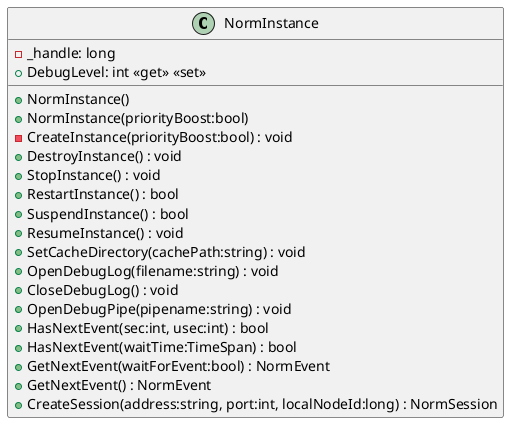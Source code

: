 @startuml
class NormInstance {
    - _handle: long
    + NormInstance()
    + NormInstance(priorityBoost:bool)
    - CreateInstance(priorityBoost:bool) : void
    + DestroyInstance() : void
    + StopInstance() : void
    + RestartInstance() : bool
    + SuspendInstance() : bool
    + ResumeInstance() : void
    + SetCacheDirectory(cachePath:string) : void
    + OpenDebugLog(filename:string) : void
    + CloseDebugLog() : void
    + OpenDebugPipe(pipename:string) : void
    + DebugLevel: int <<get>> <<set>>
    + HasNextEvent(sec:int, usec:int) : bool
    + HasNextEvent(waitTime:TimeSpan) : bool
    + GetNextEvent(waitForEvent:bool) : NormEvent
    + GetNextEvent() : NormEvent
    + CreateSession(address:string, port:int, localNodeId:long) : NormSession
}
@enduml
